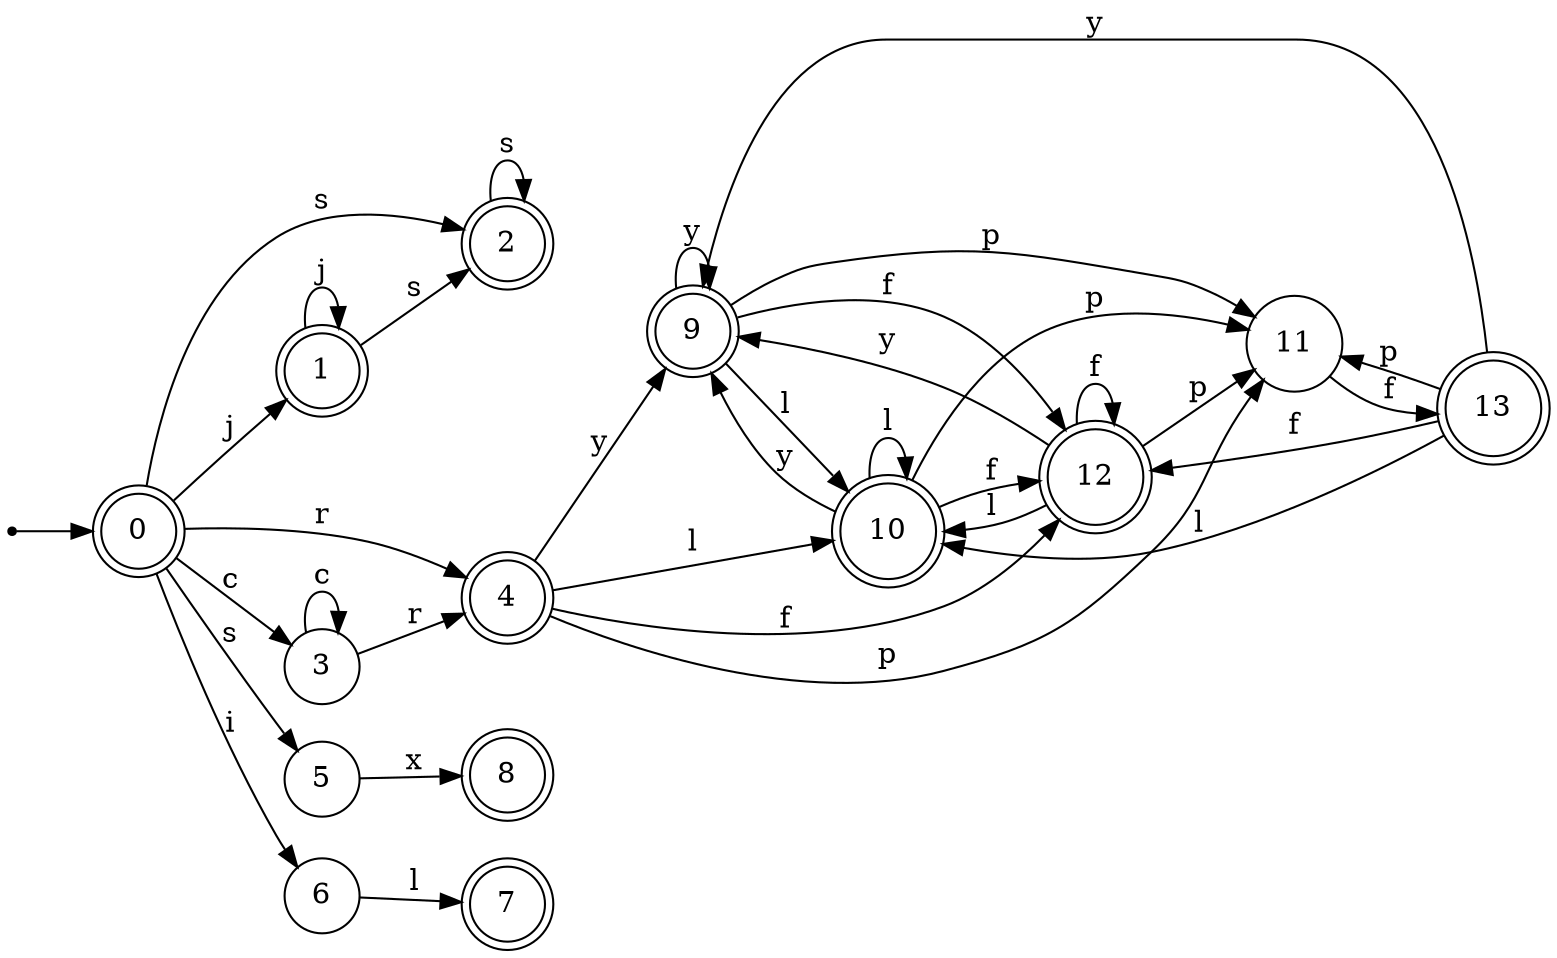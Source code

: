 digraph finite_state_machine {
rankdir=LR;
size="20,20";
node [shape = point]; "dummy0"
node [shape = doublecircle]; "0";"dummy0" -> "0";
node [shape = doublecircle]; "1";node [shape = doublecircle]; "2";node [shape = circle]; "3";
node [shape = doublecircle]; "4";node [shape = circle]; "5";
node [shape = circle]; "6";
node [shape = doublecircle]; "7";node [shape = doublecircle]; "8";node [shape = doublecircle]; "9";node [shape = doublecircle]; "10";node [shape = circle]; "11";
node [shape = doublecircle]; "12";node [shape = doublecircle]; "13";"0" -> "1" [label = "j"];
 "0" -> "2" [label = "s"];
 "0" -> "5" [label = "s"];
 "0" -> "3" [label = "c"];
 "0" -> "4" [label = "r"];
 "0" -> "6" [label = "i"];
 "6" -> "7" [label = "l"];
 "5" -> "8" [label = "x"];
 "4" -> "9" [label = "y"];
 "4" -> "10" [label = "l"];
 "4" -> "11" [label = "p"];
 "4" -> "12" [label = "f"];
 "12" -> "12" [label = "f"];
 "12" -> "9" [label = "y"];
 "12" -> "10" [label = "l"];
 "12" -> "11" [label = "p"];
 "11" -> "13" [label = "f"];
 "13" -> "11" [label = "p"];
 "13" -> "9" [label = "y"];
 "13" -> "10" [label = "l"];
 "13" -> "12" [label = "f"];
 "10" -> "10" [label = "l"];
 "10" -> "9" [label = "y"];
 "10" -> "11" [label = "p"];
 "10" -> "12" [label = "f"];
 "9" -> "9" [label = "y"];
 "9" -> "10" [label = "l"];
 "9" -> "11" [label = "p"];
 "9" -> "12" [label = "f"];
 "3" -> "3" [label = "c"];
 "3" -> "4" [label = "r"];
 "2" -> "2" [label = "s"];
 "1" -> "1" [label = "j"];
 "1" -> "2" [label = "s"];
 }
